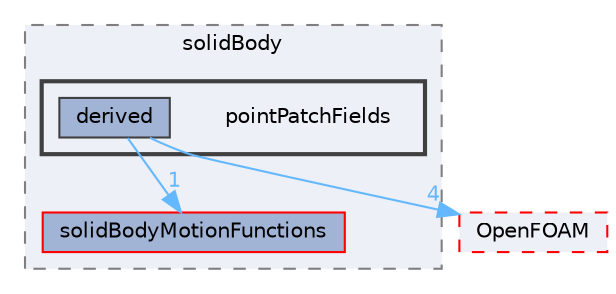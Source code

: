 digraph "src/dynamicMesh/motionSolvers/displacement/solidBody/pointPatchFields"
{
 // LATEX_PDF_SIZE
  bgcolor="transparent";
  edge [fontname=Helvetica,fontsize=10,labelfontname=Helvetica,labelfontsize=10];
  node [fontname=Helvetica,fontsize=10,shape=box,height=0.2,width=0.4];
  compound=true
  subgraph clusterdir_cc7685f7f9f2ad928de6799da701a0fd {
    graph [ bgcolor="#edf0f7", pencolor="grey50", label="solidBody", fontname=Helvetica,fontsize=10 style="filled,dashed", URL="dir_cc7685f7f9f2ad928de6799da701a0fd.html",tooltip=""]
  dir_17918cf578b0e3a881db7ca0eb350e2a [label="solidBodyMotionFunctions", fillcolor="#a2b4d6", color="red", style="filled", URL="dir_17918cf578b0e3a881db7ca0eb350e2a.html",tooltip=""];
  subgraph clusterdir_a831f6151897608e8b39f217814381a1 {
    graph [ bgcolor="#edf0f7", pencolor="grey25", label="", fontname=Helvetica,fontsize=10 style="filled,bold", URL="dir_a831f6151897608e8b39f217814381a1.html",tooltip=""]
    dir_a831f6151897608e8b39f217814381a1 [shape=plaintext, label="pointPatchFields"];
  dir_9d5b9b609caaa4d367d839533b14dc20 [label="derived", fillcolor="#a2b4d6", color="grey25", style="filled", URL="dir_9d5b9b609caaa4d367d839533b14dc20.html",tooltip=""];
  }
  }
  dir_c5473ff19b20e6ec4dfe5c310b3778a8 [label="OpenFOAM", fillcolor="#edf0f7", color="red", style="filled,dashed", URL="dir_c5473ff19b20e6ec4dfe5c310b3778a8.html",tooltip=""];
  dir_9d5b9b609caaa4d367d839533b14dc20->dir_c5473ff19b20e6ec4dfe5c310b3778a8 [headlabel="4", labeldistance=1.5 headhref="dir_000848_002695.html" href="dir_000848_002695.html" color="steelblue1" fontcolor="steelblue1"];
  dir_9d5b9b609caaa4d367d839533b14dc20->dir_17918cf578b0e3a881db7ca0eb350e2a [headlabel="1", labeldistance=1.5 headhref="dir_000848_003625.html" href="dir_000848_003625.html" color="steelblue1" fontcolor="steelblue1"];
}

